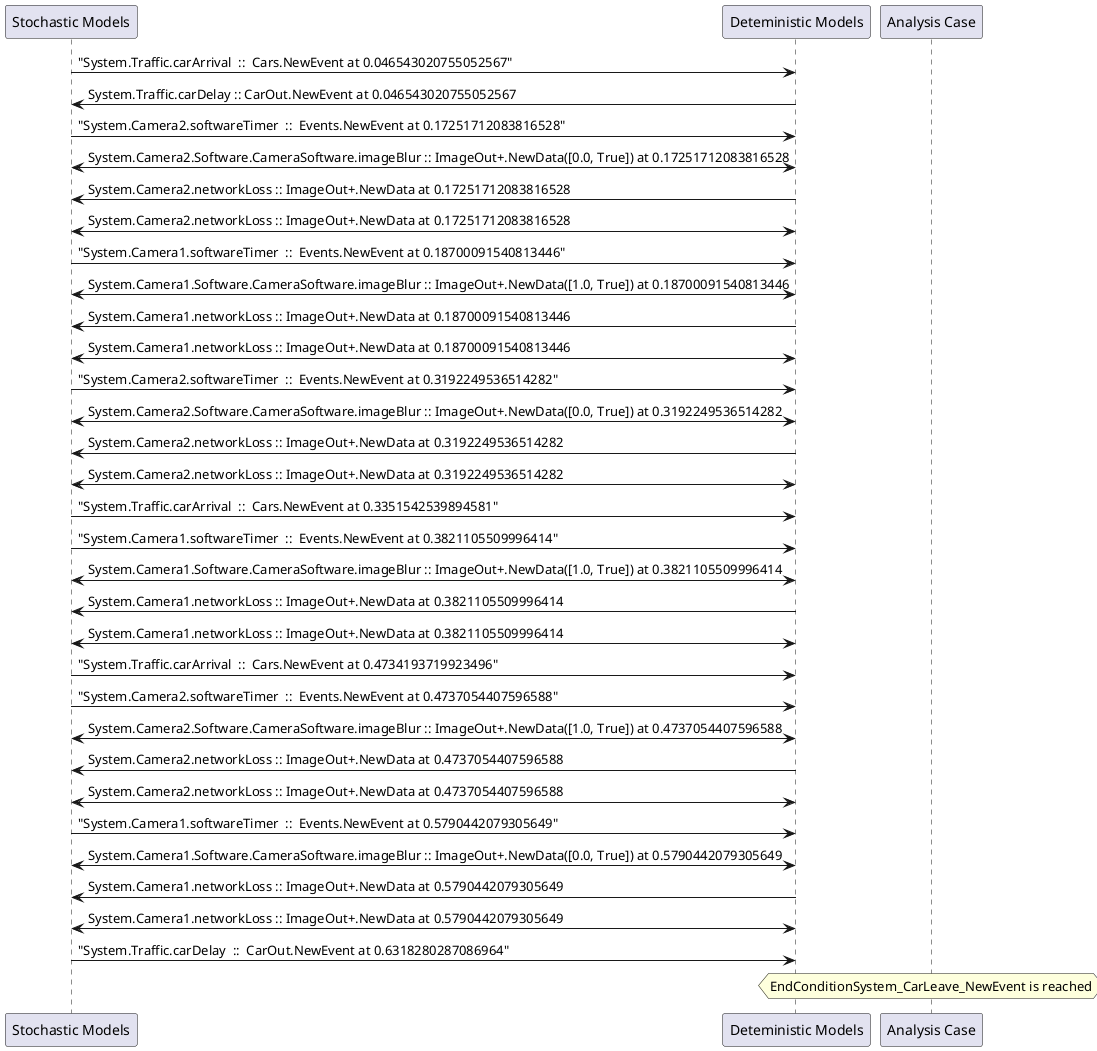 
	@startuml
	participant "Stochastic Models" as stochmodel
	participant "Deteministic Models" as detmodel
	participant "Analysis Case" as analysis
	{11065_stop} stochmodel -> detmodel : "System.Traffic.carArrival  ::  Cars.NewEvent at 0.046543020755052567"
{11077_start} detmodel -> stochmodel : System.Traffic.carDelay :: CarOut.NewEvent at 0.046543020755052567
{11049_stop} stochmodel -> detmodel : "System.Camera2.softwareTimer  ::  Events.NewEvent at 0.17251712083816528"
detmodel <-> stochmodel : System.Camera2.Software.CameraSoftware.imageBlur :: ImageOut+.NewData([0.0, True]) at 0.17251712083816528
detmodel -> stochmodel : System.Camera2.networkLoss :: ImageOut+.NewData at 0.17251712083816528
detmodel <-> stochmodel : System.Camera2.networkLoss :: ImageOut+.NewData at 0.17251712083816528
{11034_stop} stochmodel -> detmodel : "System.Camera1.softwareTimer  ::  Events.NewEvent at 0.18700091540813446"
detmodel <-> stochmodel : System.Camera1.Software.CameraSoftware.imageBlur :: ImageOut+.NewData([1.0, True]) at 0.18700091540813446
detmodel -> stochmodel : System.Camera1.networkLoss :: ImageOut+.NewData at 0.18700091540813446
detmodel <-> stochmodel : System.Camera1.networkLoss :: ImageOut+.NewData at 0.18700091540813446
{11050_stop} stochmodel -> detmodel : "System.Camera2.softwareTimer  ::  Events.NewEvent at 0.3192249536514282"
detmodel <-> stochmodel : System.Camera2.Software.CameraSoftware.imageBlur :: ImageOut+.NewData([0.0, True]) at 0.3192249536514282
detmodel -> stochmodel : System.Camera2.networkLoss :: ImageOut+.NewData at 0.3192249536514282
detmodel <-> stochmodel : System.Camera2.networkLoss :: ImageOut+.NewData at 0.3192249536514282
{11066_stop} stochmodel -> detmodel : "System.Traffic.carArrival  ::  Cars.NewEvent at 0.3351542539894581"
{11035_stop} stochmodel -> detmodel : "System.Camera1.softwareTimer  ::  Events.NewEvent at 0.3821105509996414"
detmodel <-> stochmodel : System.Camera1.Software.CameraSoftware.imageBlur :: ImageOut+.NewData([1.0, True]) at 0.3821105509996414
detmodel -> stochmodel : System.Camera1.networkLoss :: ImageOut+.NewData at 0.3821105509996414
detmodel <-> stochmodel : System.Camera1.networkLoss :: ImageOut+.NewData at 0.3821105509996414
{11067_stop} stochmodel -> detmodel : "System.Traffic.carArrival  ::  Cars.NewEvent at 0.4734193719923496"
{11051_stop} stochmodel -> detmodel : "System.Camera2.softwareTimer  ::  Events.NewEvent at 0.4737054407596588"
detmodel <-> stochmodel : System.Camera2.Software.CameraSoftware.imageBlur :: ImageOut+.NewData([1.0, True]) at 0.4737054407596588
detmodel -> stochmodel : System.Camera2.networkLoss :: ImageOut+.NewData at 0.4737054407596588
detmodel <-> stochmodel : System.Camera2.networkLoss :: ImageOut+.NewData at 0.4737054407596588
{11036_stop} stochmodel -> detmodel : "System.Camera1.softwareTimer  ::  Events.NewEvent at 0.5790442079305649"
detmodel <-> stochmodel : System.Camera1.Software.CameraSoftware.imageBlur :: ImageOut+.NewData([0.0, True]) at 0.5790442079305649
detmodel -> stochmodel : System.Camera1.networkLoss :: ImageOut+.NewData at 0.5790442079305649
detmodel <-> stochmodel : System.Camera1.networkLoss :: ImageOut+.NewData at 0.5790442079305649
{11077_stop} stochmodel -> detmodel : "System.Traffic.carDelay  ::  CarOut.NewEvent at 0.6318280287086964"
{11077_start} <-> {11077_stop} : delay
hnote over analysis 
EndConditionSystem_CarLeave_NewEvent is reached
endnote
@enduml